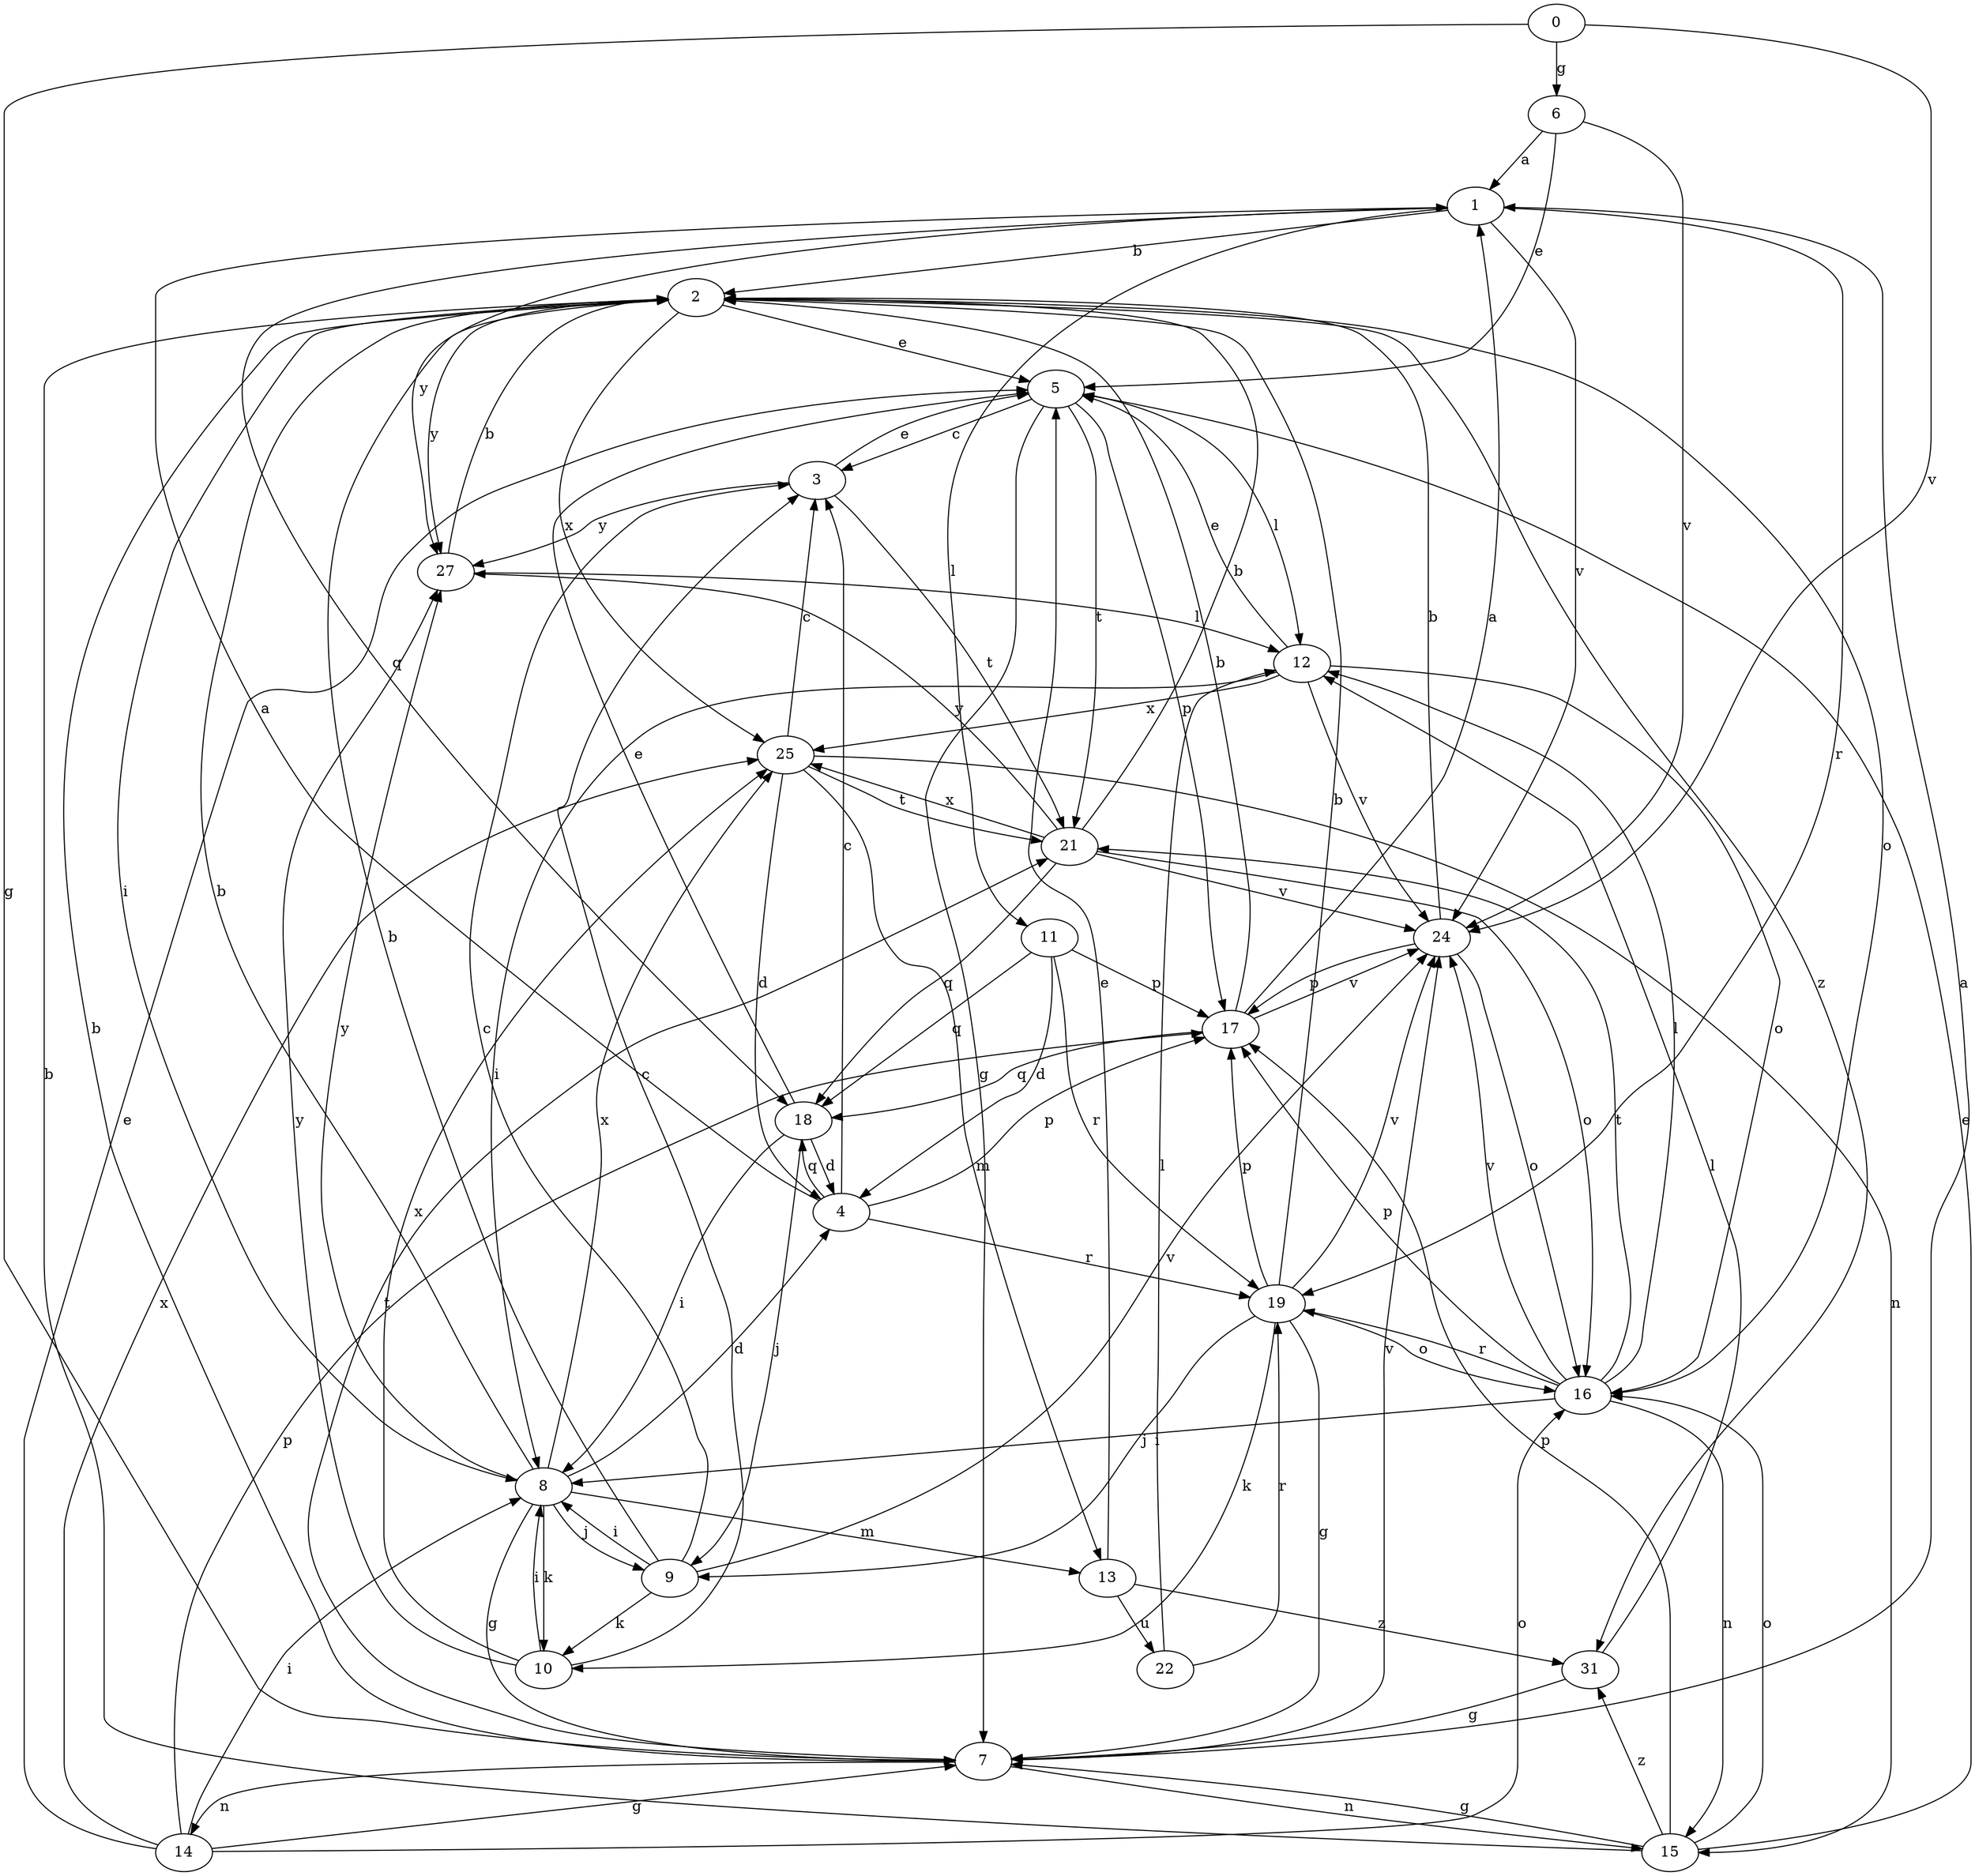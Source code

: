 strict digraph  {
0;
1;
2;
3;
4;
5;
6;
7;
8;
9;
10;
11;
12;
13;
14;
15;
16;
17;
18;
19;
21;
22;
24;
25;
27;
31;
0 -> 6  [label=g];
0 -> 7  [label=g];
0 -> 24  [label=v];
1 -> 2  [label=b];
1 -> 11  [label=l];
1 -> 18  [label=q];
1 -> 19  [label=r];
1 -> 24  [label=v];
1 -> 27  [label=y];
2 -> 5  [label=e];
2 -> 8  [label=i];
2 -> 16  [label=o];
2 -> 25  [label=x];
2 -> 27  [label=y];
2 -> 31  [label=z];
3 -> 5  [label=e];
3 -> 21  [label=t];
3 -> 27  [label=y];
4 -> 1  [label=a];
4 -> 3  [label=c];
4 -> 17  [label=p];
4 -> 18  [label=q];
4 -> 19  [label=r];
5 -> 3  [label=c];
5 -> 7  [label=g];
5 -> 12  [label=l];
5 -> 17  [label=p];
5 -> 21  [label=t];
6 -> 1  [label=a];
6 -> 5  [label=e];
6 -> 24  [label=v];
7 -> 1  [label=a];
7 -> 2  [label=b];
7 -> 14  [label=n];
7 -> 15  [label=n];
7 -> 21  [label=t];
7 -> 24  [label=v];
8 -> 2  [label=b];
8 -> 4  [label=d];
8 -> 7  [label=g];
8 -> 9  [label=j];
8 -> 10  [label=k];
8 -> 13  [label=m];
8 -> 25  [label=x];
8 -> 27  [label=y];
9 -> 2  [label=b];
9 -> 3  [label=c];
9 -> 8  [label=i];
9 -> 10  [label=k];
9 -> 24  [label=v];
10 -> 3  [label=c];
10 -> 8  [label=i];
10 -> 25  [label=x];
10 -> 27  [label=y];
11 -> 4  [label=d];
11 -> 17  [label=p];
11 -> 18  [label=q];
11 -> 19  [label=r];
12 -> 5  [label=e];
12 -> 8  [label=i];
12 -> 16  [label=o];
12 -> 24  [label=v];
12 -> 25  [label=x];
13 -> 5  [label=e];
13 -> 22  [label=u];
13 -> 31  [label=z];
14 -> 5  [label=e];
14 -> 7  [label=g];
14 -> 8  [label=i];
14 -> 16  [label=o];
14 -> 17  [label=p];
14 -> 25  [label=x];
15 -> 2  [label=b];
15 -> 5  [label=e];
15 -> 7  [label=g];
15 -> 16  [label=o];
15 -> 17  [label=p];
15 -> 31  [label=z];
16 -> 8  [label=i];
16 -> 12  [label=l];
16 -> 15  [label=n];
16 -> 17  [label=p];
16 -> 19  [label=r];
16 -> 21  [label=t];
16 -> 24  [label=v];
17 -> 1  [label=a];
17 -> 2  [label=b];
17 -> 18  [label=q];
17 -> 24  [label=v];
18 -> 4  [label=d];
18 -> 5  [label=e];
18 -> 8  [label=i];
18 -> 9  [label=j];
19 -> 2  [label=b];
19 -> 7  [label=g];
19 -> 9  [label=j];
19 -> 10  [label=k];
19 -> 16  [label=o];
19 -> 17  [label=p];
19 -> 24  [label=v];
21 -> 2  [label=b];
21 -> 16  [label=o];
21 -> 18  [label=q];
21 -> 24  [label=v];
21 -> 25  [label=x];
21 -> 27  [label=y];
22 -> 12  [label=l];
22 -> 19  [label=r];
24 -> 2  [label=b];
24 -> 16  [label=o];
24 -> 17  [label=p];
25 -> 3  [label=c];
25 -> 4  [label=d];
25 -> 13  [label=m];
25 -> 15  [label=n];
25 -> 21  [label=t];
27 -> 2  [label=b];
27 -> 12  [label=l];
31 -> 7  [label=g];
31 -> 12  [label=l];
}
